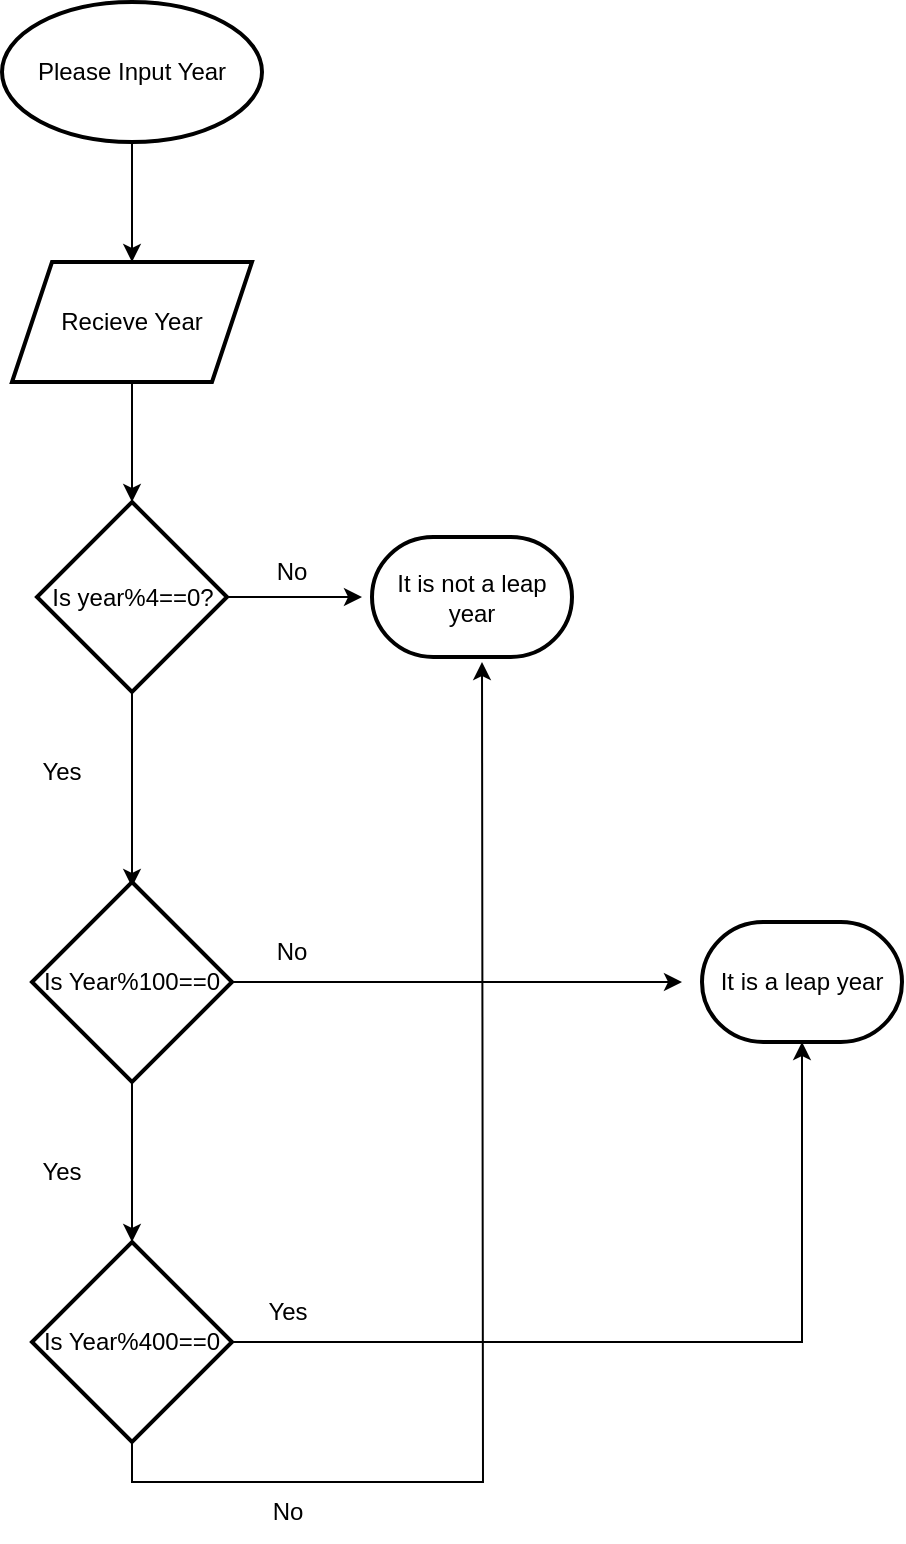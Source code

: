 <mxfile version="24.7.10">
  <diagram name="Page-1" id="4VpSqsSVz5vzT1sllCq_">
    <mxGraphModel grid="1" page="1" gridSize="10" guides="1" tooltips="1" connect="1" arrows="1" fold="1" pageScale="1" pageWidth="850" pageHeight="1100" math="0" shadow="0">
      <root>
        <mxCell id="0" />
        <mxCell id="1" parent="0" />
        <mxCell id="wG1uwWNoPSDxP-scjq6l-3" value="" style="edgeStyle=orthogonalEdgeStyle;rounded=0;orthogonalLoop=1;jettySize=auto;html=1;" edge="1" parent="1" source="wG1uwWNoPSDxP-scjq6l-1" target="wG1uwWNoPSDxP-scjq6l-2">
          <mxGeometry relative="1" as="geometry" />
        </mxCell>
        <mxCell id="wG1uwWNoPSDxP-scjq6l-1" value="Please Input Year" style="strokeWidth=2;html=1;shape=mxgraph.flowchart.start_1;whiteSpace=wrap;" vertex="1" parent="1">
          <mxGeometry x="60" y="60" width="130" height="70" as="geometry" />
        </mxCell>
        <mxCell id="wG1uwWNoPSDxP-scjq6l-5" value="" style="edgeStyle=orthogonalEdgeStyle;rounded=0;orthogonalLoop=1;jettySize=auto;html=1;" edge="1" parent="1" source="wG1uwWNoPSDxP-scjq6l-2" target="wG1uwWNoPSDxP-scjq6l-4">
          <mxGeometry relative="1" as="geometry" />
        </mxCell>
        <mxCell id="wG1uwWNoPSDxP-scjq6l-2" value="Recieve Year" style="shape=parallelogram;perimeter=parallelogramPerimeter;whiteSpace=wrap;html=1;fixedSize=1;strokeWidth=2;" vertex="1" parent="1">
          <mxGeometry x="65" y="190" width="120" height="60" as="geometry" />
        </mxCell>
        <mxCell id="xvIYJ1qKfm0toLYvUKkb-4" value="" style="edgeStyle=orthogonalEdgeStyle;rounded=0;orthogonalLoop=1;jettySize=auto;html=1;" edge="1" parent="1" source="wG1uwWNoPSDxP-scjq6l-4">
          <mxGeometry relative="1" as="geometry">
            <mxPoint x="240" y="357.5" as="targetPoint" />
          </mxGeometry>
        </mxCell>
        <mxCell id="xvIYJ1qKfm0toLYvUKkb-6" value="" style="edgeStyle=orthogonalEdgeStyle;rounded=0;orthogonalLoop=1;jettySize=auto;html=1;" edge="1" parent="1" source="wG1uwWNoPSDxP-scjq6l-4">
          <mxGeometry relative="1" as="geometry">
            <mxPoint x="125" y="502.5" as="targetPoint" />
          </mxGeometry>
        </mxCell>
        <mxCell id="wG1uwWNoPSDxP-scjq6l-4" value="Is year%4==0?" style="rhombus;whiteSpace=wrap;html=1;strokeWidth=2;" vertex="1" parent="1">
          <mxGeometry x="77.5" y="310" width="95" height="95" as="geometry" />
        </mxCell>
        <mxCell id="xvIYJ1qKfm0toLYvUKkb-7" value="Yes" style="text;html=1;align=center;verticalAlign=middle;whiteSpace=wrap;rounded=0;" vertex="1" parent="1">
          <mxGeometry x="60" y="430" width="60" height="30" as="geometry" />
        </mxCell>
        <mxCell id="xvIYJ1qKfm0toLYvUKkb-27" value="" style="edgeStyle=orthogonalEdgeStyle;rounded=0;orthogonalLoop=1;jettySize=auto;html=1;" edge="1" parent="1" source="xvIYJ1qKfm0toLYvUKkb-9">
          <mxGeometry relative="1" as="geometry">
            <mxPoint x="400" y="550" as="targetPoint" />
          </mxGeometry>
        </mxCell>
        <mxCell id="xvIYJ1qKfm0toLYvUKkb-9" value="Is Year%100==0" style="strokeWidth=2;html=1;shape=mxgraph.flowchart.decision;whiteSpace=wrap;" vertex="1" parent="1">
          <mxGeometry x="75" y="500" width="100" height="100" as="geometry" />
        </mxCell>
        <mxCell id="xvIYJ1qKfm0toLYvUKkb-10" value="No" style="text;html=1;align=center;verticalAlign=middle;whiteSpace=wrap;rounded=0;" vertex="1" parent="1">
          <mxGeometry x="175" y="330" width="60" height="30" as="geometry" />
        </mxCell>
        <mxCell id="xvIYJ1qKfm0toLYvUKkb-13" value="No" style="text;html=1;align=center;verticalAlign=middle;whiteSpace=wrap;rounded=0;" vertex="1" parent="1">
          <mxGeometry x="175" y="520" width="60" height="30" as="geometry" />
        </mxCell>
        <mxCell id="xvIYJ1qKfm0toLYvUKkb-14" value="" style="endArrow=classic;html=1;rounded=0;exitX=0.5;exitY=1;exitDx=0;exitDy=0;exitPerimeter=0;" edge="1" parent="1" source="xvIYJ1qKfm0toLYvUKkb-9">
          <mxGeometry width="50" height="50" relative="1" as="geometry">
            <mxPoint x="100" y="670" as="sourcePoint" />
            <mxPoint x="125" y="680" as="targetPoint" />
          </mxGeometry>
        </mxCell>
        <mxCell id="xvIYJ1qKfm0toLYvUKkb-16" value="Yes" style="text;html=1;align=center;verticalAlign=middle;whiteSpace=wrap;rounded=0;" vertex="1" parent="1">
          <mxGeometry x="60" y="630" width="60" height="30" as="geometry" />
        </mxCell>
        <mxCell id="xvIYJ1qKfm0toLYvUKkb-20" value="" style="edgeStyle=orthogonalEdgeStyle;rounded=0;orthogonalLoop=1;jettySize=auto;html=1;entryX=0.5;entryY=1;entryDx=0;entryDy=0;entryPerimeter=0;" edge="1" parent="1" source="xvIYJ1qKfm0toLYvUKkb-17" target="xvIYJ1qKfm0toLYvUKkb-29">
          <mxGeometry relative="1" as="geometry">
            <mxPoint x="125" y="880" as="targetPoint" />
          </mxGeometry>
        </mxCell>
        <mxCell id="xvIYJ1qKfm0toLYvUKkb-22" value="" style="edgeStyle=orthogonalEdgeStyle;rounded=0;orthogonalLoop=1;jettySize=auto;html=1;exitX=0.5;exitY=1;exitDx=0;exitDy=0;exitPerimeter=0;" edge="1" parent="1" source="xvIYJ1qKfm0toLYvUKkb-17">
          <mxGeometry relative="1" as="geometry">
            <mxPoint x="300" y="390" as="targetPoint" />
          </mxGeometry>
        </mxCell>
        <mxCell id="xvIYJ1qKfm0toLYvUKkb-17" value="Is Year%400==0" style="strokeWidth=2;html=1;shape=mxgraph.flowchart.decision;whiteSpace=wrap;" vertex="1" parent="1">
          <mxGeometry x="75" y="680" width="100" height="100" as="geometry" />
        </mxCell>
        <mxCell id="xvIYJ1qKfm0toLYvUKkb-23" value="Yes" style="text;html=1;align=center;verticalAlign=middle;whiteSpace=wrap;rounded=0;" vertex="1" parent="1">
          <mxGeometry x="172.5" y="700" width="60" height="30" as="geometry" />
        </mxCell>
        <mxCell id="xvIYJ1qKfm0toLYvUKkb-28" value="No" style="text;html=1;align=center;verticalAlign=middle;whiteSpace=wrap;rounded=0;" vertex="1" parent="1">
          <mxGeometry x="172.5" y="800" width="60" height="30" as="geometry" />
        </mxCell>
        <mxCell id="xvIYJ1qKfm0toLYvUKkb-29" value="It is a leap year" style="strokeWidth=2;html=1;shape=mxgraph.flowchart.terminator;whiteSpace=wrap;" vertex="1" parent="1">
          <mxGeometry x="410" y="520" width="100" height="60" as="geometry" />
        </mxCell>
        <mxCell id="xvIYJ1qKfm0toLYvUKkb-31" value="It is not a leap year" style="strokeWidth=2;html=1;shape=mxgraph.flowchart.terminator;whiteSpace=wrap;" vertex="1" parent="1">
          <mxGeometry x="245" y="327.5" width="100" height="60" as="geometry" />
        </mxCell>
      </root>
    </mxGraphModel>
  </diagram>
</mxfile>
